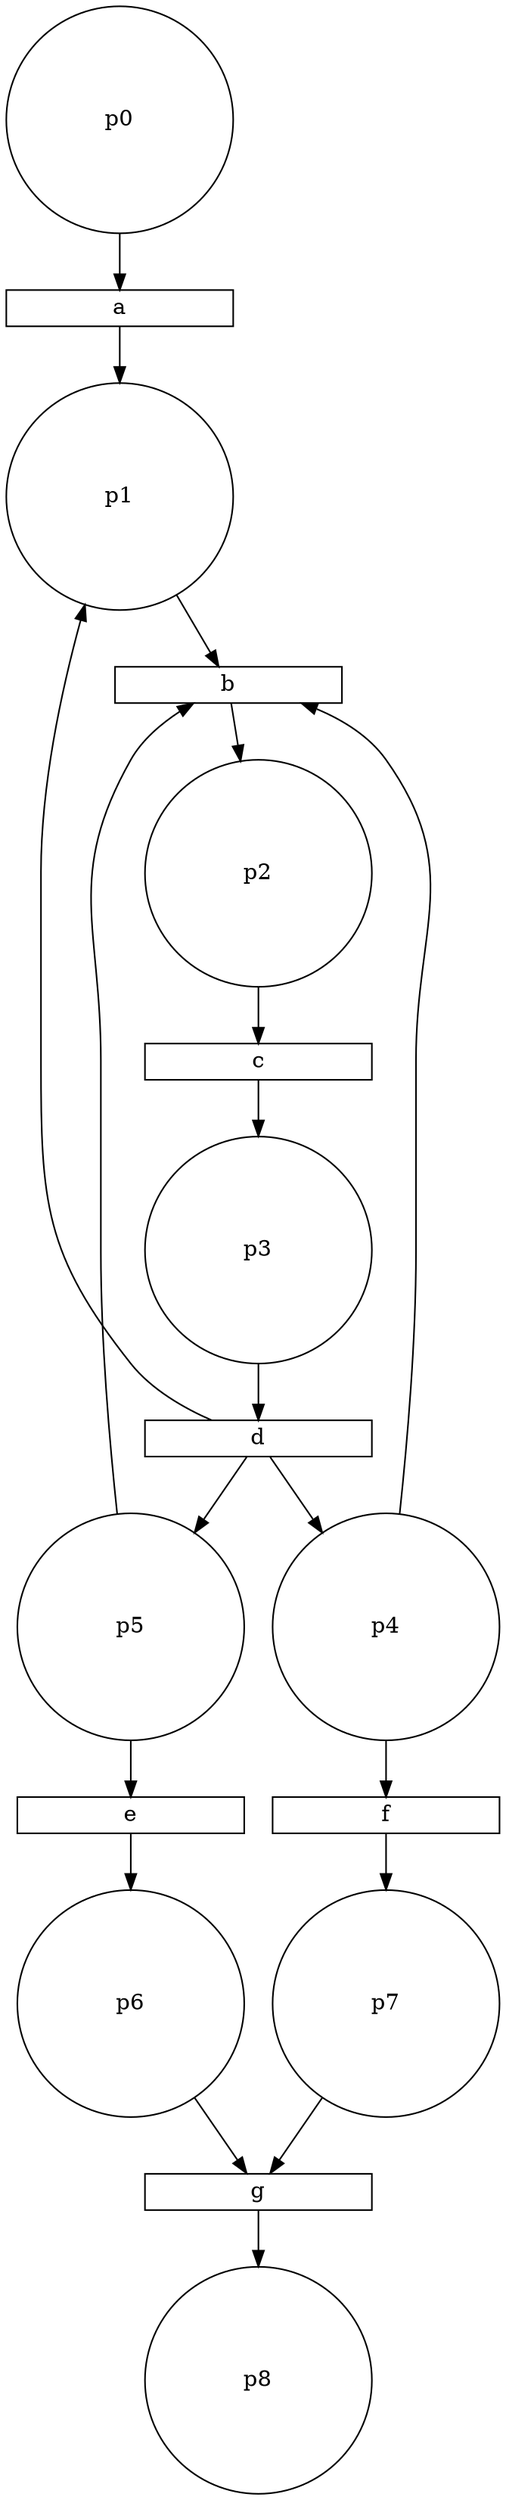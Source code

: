 digraph G{
	subgraph place {
		graph [shape = circle, color = gray];
		node [shape = circle, fixedsize = true, width = 2];
		"p0";
		"p1";
		"p2";
		"p3";
		"p4";
		"p5";
		"p6";
		"p7";
		"p8";
	}
	subgraph transitions {
		node [shape = rect, height = 0.2, width = 2];
		"a";
		"b";
		"c";
		"d";
		"e";
		"f";
		"g";
	}
	"p0" -> "a";
	"a" -> "p1";
	"p1" -> "b";
	"p4" -> "b";
	"p5" -> "b";
	"b" -> "p2";
	"p2" -> "c";
	"c" -> "p3";
	"p3" -> "d";
	"d" -> "p1";
	"d" -> "p4";
	"d" -> "p5";
	"p5" -> "e";
	"e" -> "p6";
	"p4" -> "f";
	"f" -> "p7";
	"p6" -> "g";
	"p7" -> "g";
	"g" -> "p8";
}